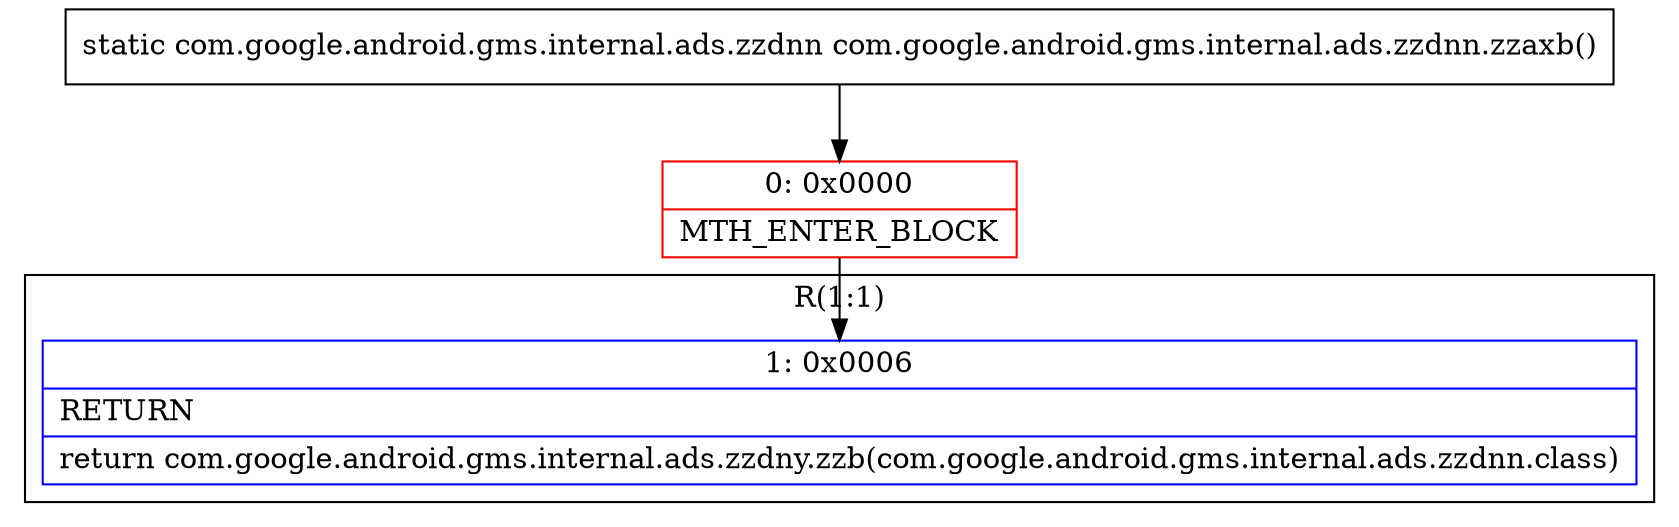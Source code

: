 digraph "CFG forcom.google.android.gms.internal.ads.zzdnn.zzaxb()Lcom\/google\/android\/gms\/internal\/ads\/zzdnn;" {
subgraph cluster_Region_675403909 {
label = "R(1:1)";
node [shape=record,color=blue];
Node_1 [shape=record,label="{1\:\ 0x0006|RETURN\l|return com.google.android.gms.internal.ads.zzdny.zzb(com.google.android.gms.internal.ads.zzdnn.class)\l}"];
}
Node_0 [shape=record,color=red,label="{0\:\ 0x0000|MTH_ENTER_BLOCK\l}"];
MethodNode[shape=record,label="{static com.google.android.gms.internal.ads.zzdnn com.google.android.gms.internal.ads.zzdnn.zzaxb() }"];
MethodNode -> Node_0;
Node_0 -> Node_1;
}

